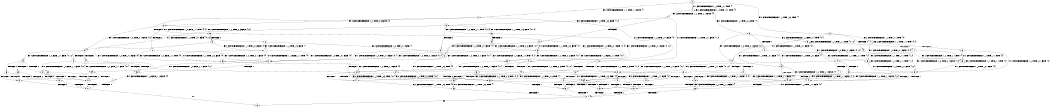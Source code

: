 digraph BCG {
size = "7, 10.5";
center = TRUE;
node [shape = circle];
0 [peripheries = 2];
0 -> 1 [label = "EX !1 !ATOMIC_EXCH_BRANCH (1, +0, TRUE, +0, 1, TRUE) !{}"];
0 -> 2 [label = "EX !2 !ATOMIC_EXCH_BRANCH (1, +1, TRUE, +1, 1, FALSE) !{}"];
0 -> 3 [label = "EX !0 !ATOMIC_EXCH_BRANCH (1, +1, TRUE, +0, 3, TRUE) !{}"];
1 -> 4 [label = "EX !2 !ATOMIC_EXCH_BRANCH (1, +1, TRUE, +1, 1, FALSE) !{1}"];
1 -> 5 [label = "EX !0 !ATOMIC_EXCH_BRANCH (1, +1, TRUE, +0, 3, TRUE) !{1}"];
1 -> 1 [label = "EX !1 !ATOMIC_EXCH_BRANCH (1, +0, TRUE, +0, 1, TRUE) !{1}"];
2 -> 6 [label = "TERMINATE !2"];
2 -> 7 [label = "EX !1 !ATOMIC_EXCH_BRANCH (1, +0, TRUE, +0, 1, FALSE) !{2}"];
2 -> 8 [label = "EX !0 !ATOMIC_EXCH_BRANCH (1, +1, TRUE, +0, 3, FALSE) !{2}"];
3 -> 9 [label = "TERMINATE !0"];
3 -> 10 [label = "EX !1 !ATOMIC_EXCH_BRANCH (1, +0, TRUE, +0, 1, FALSE) !{0}"];
3 -> 11 [label = "EX !2 !ATOMIC_EXCH_BRANCH (1, +1, TRUE, +1, 1, TRUE) !{0}"];
4 -> 12 [label = "TERMINATE !2"];
4 -> 13 [label = "EX !0 !ATOMIC_EXCH_BRANCH (1, +1, TRUE, +0, 3, FALSE) !{1, 2}"];
4 -> 7 [label = "EX !1 !ATOMIC_EXCH_BRANCH (1, +0, TRUE, +0, 1, FALSE) !{1, 2}"];
5 -> 14 [label = "TERMINATE !0"];
5 -> 15 [label = "EX !2 !ATOMIC_EXCH_BRANCH (1, +1, TRUE, +1, 1, TRUE) !{0, 1}"];
5 -> 10 [label = "EX !1 !ATOMIC_EXCH_BRANCH (1, +0, TRUE, +0, 1, FALSE) !{0, 1}"];
6 -> 16 [label = "EX !1 !ATOMIC_EXCH_BRANCH (1, +0, TRUE, +0, 1, FALSE) !{}"];
6 -> 17 [label = "EX !0 !ATOMIC_EXCH_BRANCH (1, +1, TRUE, +0, 3, FALSE) !{}"];
7 -> 18 [label = "TERMINATE !1"];
7 -> 19 [label = "TERMINATE !2"];
7 -> 20 [label = "EX !0 !ATOMIC_EXCH_BRANCH (1, +1, TRUE, +0, 3, TRUE) !{1, 2}"];
8 -> 21 [label = "TERMINATE !2"];
8 -> 22 [label = "EX !1 !ATOMIC_EXCH_BRANCH (1, +0, TRUE, +0, 1, FALSE) !{0, 2}"];
8 -> 23 [label = "EX !0 !ATOMIC_EXCH_BRANCH (1, +0, FALSE, +1, 1, TRUE) !{0, 2}"];
9 -> 24 [label = "EX !1 !ATOMIC_EXCH_BRANCH (1, +0, TRUE, +0, 1, FALSE) !{}"];
9 -> 25 [label = "EX !2 !ATOMIC_EXCH_BRANCH (1, +1, TRUE, +1, 1, TRUE) !{}"];
10 -> 26 [label = "TERMINATE !1"];
10 -> 27 [label = "TERMINATE !0"];
10 -> 20 [label = "EX !2 !ATOMIC_EXCH_BRANCH (1, +1, TRUE, +1, 1, FALSE) !{0, 1}"];
11 -> 28 [label = "TERMINATE !0"];
11 -> 29 [label = "EX !1 !ATOMIC_EXCH_BRANCH (1, +0, TRUE, +0, 1, FALSE) !{0, 2}"];
11 -> 11 [label = "EX !2 !ATOMIC_EXCH_BRANCH (1, +1, TRUE, +1, 1, TRUE) !{0, 2}"];
12 -> 16 [label = "EX !1 !ATOMIC_EXCH_BRANCH (1, +0, TRUE, +0, 1, FALSE) !{1}"];
12 -> 30 [label = "EX !0 !ATOMIC_EXCH_BRANCH (1, +1, TRUE, +0, 3, FALSE) !{1}"];
13 -> 31 [label = "TERMINATE !2"];
13 -> 22 [label = "EX !1 !ATOMIC_EXCH_BRANCH (1, +0, TRUE, +0, 1, FALSE) !{0, 1, 2}"];
13 -> 32 [label = "EX !0 !ATOMIC_EXCH_BRANCH (1, +0, FALSE, +1, 1, TRUE) !{0, 1, 2}"];
14 -> 24 [label = "EX !1 !ATOMIC_EXCH_BRANCH (1, +0, TRUE, +0, 1, FALSE) !{1}"];
14 -> 33 [label = "EX !2 !ATOMIC_EXCH_BRANCH (1, +1, TRUE, +1, 1, TRUE) !{1}"];
15 -> 34 [label = "TERMINATE !0"];
15 -> 15 [label = "EX !2 !ATOMIC_EXCH_BRANCH (1, +1, TRUE, +1, 1, TRUE) !{0, 1, 2}"];
15 -> 29 [label = "EX !1 !ATOMIC_EXCH_BRANCH (1, +0, TRUE, +0, 1, FALSE) !{0, 1, 2}"];
16 -> 35 [label = "TERMINATE !1"];
16 -> 36 [label = "EX !0 !ATOMIC_EXCH_BRANCH (1, +1, TRUE, +0, 3, TRUE) !{1}"];
17 -> 37 [label = "EX !1 !ATOMIC_EXCH_BRANCH (1, +0, TRUE, +0, 1, FALSE) !{0}"];
17 -> 38 [label = "EX !0 !ATOMIC_EXCH_BRANCH (1, +0, FALSE, +1, 1, TRUE) !{0}"];
18 -> 35 [label = "TERMINATE !2"];
18 -> 39 [label = "EX !0 !ATOMIC_EXCH_BRANCH (1, +1, TRUE, +0, 3, TRUE) !{2}"];
19 -> 35 [label = "TERMINATE !1"];
19 -> 36 [label = "EX !0 !ATOMIC_EXCH_BRANCH (1, +1, TRUE, +0, 3, TRUE) !{1}"];
20 -> 40 [label = "TERMINATE !1"];
20 -> 41 [label = "TERMINATE !2"];
20 -> 42 [label = "TERMINATE !0"];
21 -> 38 [label = "EX !0 !ATOMIC_EXCH_BRANCH (1, +0, FALSE, +1, 1, TRUE) !{0}"];
21 -> 37 [label = "EX !1 !ATOMIC_EXCH_BRANCH (1, +0, TRUE, +0, 1, FALSE) !{0}"];
22 -> 43 [label = "TERMINATE !1"];
22 -> 44 [label = "TERMINATE !2"];
22 -> 45 [label = "EX !0 !ATOMIC_EXCH_BRANCH (1, +0, FALSE, +1, 1, FALSE) !{0, 1, 2}"];
23 -> 46 [label = "TERMINATE !2"];
23 -> 47 [label = "EX !1 !ATOMIC_EXCH_BRANCH (1, +0, TRUE, +0, 1, FALSE) !{0, 2}"];
23 -> 8 [label = "EX !0 !ATOMIC_EXCH_BRANCH (1, +1, TRUE, +0, 3, FALSE) !{0, 2}"];
24 -> 48 [label = "TERMINATE !1"];
24 -> 49 [label = "EX !2 !ATOMIC_EXCH_BRANCH (1, +1, TRUE, +1, 1, FALSE) !{1}"];
25 -> 50 [label = "EX !1 !ATOMIC_EXCH_BRANCH (1, +0, TRUE, +0, 1, FALSE) !{2}"];
25 -> 25 [label = "EX !2 !ATOMIC_EXCH_BRANCH (1, +1, TRUE, +1, 1, TRUE) !{2}"];
26 -> 48 [label = "TERMINATE !0"];
26 -> 39 [label = "EX !2 !ATOMIC_EXCH_BRANCH (1, +1, TRUE, +1, 1, FALSE) !{0}"];
27 -> 48 [label = "TERMINATE !1"];
27 -> 49 [label = "EX !2 !ATOMIC_EXCH_BRANCH (1, +1, TRUE, +1, 1, FALSE) !{1}"];
28 -> 25 [label = "EX !2 !ATOMIC_EXCH_BRANCH (1, +1, TRUE, +1, 1, TRUE) !{2}"];
28 -> 50 [label = "EX !1 !ATOMIC_EXCH_BRANCH (1, +0, TRUE, +0, 1, FALSE) !{2}"];
29 -> 51 [label = "TERMINATE !1"];
29 -> 52 [label = "TERMINATE !0"];
29 -> 20 [label = "EX !2 !ATOMIC_EXCH_BRANCH (1, +1, TRUE, +1, 1, FALSE) !{0, 1, 2}"];
30 -> 37 [label = "EX !1 !ATOMIC_EXCH_BRANCH (1, +0, TRUE, +0, 1, FALSE) !{0, 1}"];
30 -> 53 [label = "EX !0 !ATOMIC_EXCH_BRANCH (1, +0, FALSE, +1, 1, TRUE) !{0, 1}"];
31 -> 37 [label = "EX !1 !ATOMIC_EXCH_BRANCH (1, +0, TRUE, +0, 1, FALSE) !{0, 1}"];
31 -> 53 [label = "EX !0 !ATOMIC_EXCH_BRANCH (1, +0, FALSE, +1, 1, TRUE) !{0, 1}"];
32 -> 54 [label = "TERMINATE !2"];
32 -> 47 [label = "EX !1 !ATOMIC_EXCH_BRANCH (1, +0, TRUE, +0, 1, FALSE) !{0, 1, 2}"];
32 -> 13 [label = "EX !0 !ATOMIC_EXCH_BRANCH (1, +1, TRUE, +0, 3, FALSE) !{0, 1, 2}"];
33 -> 33 [label = "EX !2 !ATOMIC_EXCH_BRANCH (1, +1, TRUE, +1, 1, TRUE) !{1, 2}"];
33 -> 50 [label = "EX !1 !ATOMIC_EXCH_BRANCH (1, +0, TRUE, +0, 1, FALSE) !{1, 2}"];
34 -> 33 [label = "EX !2 !ATOMIC_EXCH_BRANCH (1, +1, TRUE, +1, 1, TRUE) !{1, 2}"];
34 -> 50 [label = "EX !1 !ATOMIC_EXCH_BRANCH (1, +0, TRUE, +0, 1, FALSE) !{1, 2}"];
35 -> 55 [label = "EX !0 !ATOMIC_EXCH_BRANCH (1, +1, TRUE, +0, 3, TRUE) !{}"];
36 -> 56 [label = "TERMINATE !1"];
36 -> 57 [label = "TERMINATE !0"];
37 -> 58 [label = "TERMINATE !1"];
37 -> 59 [label = "EX !0 !ATOMIC_EXCH_BRANCH (1, +0, FALSE, +1, 1, FALSE) !{0, 1}"];
38 -> 60 [label = "EX !1 !ATOMIC_EXCH_BRANCH (1, +0, TRUE, +0, 1, FALSE) !{0}"];
38 -> 17 [label = "EX !0 !ATOMIC_EXCH_BRANCH (1, +1, TRUE, +0, 3, FALSE) !{0}"];
39 -> 56 [label = "TERMINATE !2"];
39 -> 61 [label = "TERMINATE !0"];
40 -> 56 [label = "TERMINATE !2"];
40 -> 61 [label = "TERMINATE !0"];
41 -> 56 [label = "TERMINATE !1"];
41 -> 57 [label = "TERMINATE !0"];
42 -> 61 [label = "TERMINATE !1"];
42 -> 57 [label = "TERMINATE !2"];
43 -> 62 [label = "EX !0 !ATOMIC_EXCH_BRANCH (1, +0, FALSE, +1, 1, FALSE) !{0, 2}"];
43 -> 58 [label = "TERMINATE !2"];
44 -> 59 [label = "EX !0 !ATOMIC_EXCH_BRANCH (1, +0, FALSE, +1, 1, FALSE) !{0, 1}"];
44 -> 58 [label = "TERMINATE !1"];
45 -> 63 [label = "TERMINATE !1"];
45 -> 64 [label = "TERMINATE !2"];
45 -> 65 [label = "TERMINATE !0"];
46 -> 17 [label = "EX !0 !ATOMIC_EXCH_BRANCH (1, +1, TRUE, +0, 3, FALSE) !{0}"];
46 -> 60 [label = "EX !1 !ATOMIC_EXCH_BRANCH (1, +0, TRUE, +0, 1, FALSE) !{0}"];
47 -> 66 [label = "TERMINATE !1"];
47 -> 67 [label = "TERMINATE !2"];
47 -> 20 [label = "EX !0 !ATOMIC_EXCH_BRANCH (1, +1, TRUE, +0, 3, TRUE) !{0, 1, 2}"];
48 -> 68 [label = "EX !2 !ATOMIC_EXCH_BRANCH (1, +1, TRUE, +1, 1, FALSE) !{}"];
49 -> 61 [label = "TERMINATE !1"];
49 -> 57 [label = "TERMINATE !2"];
50 -> 69 [label = "TERMINATE !1"];
50 -> 49 [label = "EX !2 !ATOMIC_EXCH_BRANCH (1, +1, TRUE, +1, 1, FALSE) !{1, 2}"];
51 -> 39 [label = "EX !2 !ATOMIC_EXCH_BRANCH (1, +1, TRUE, +1, 1, FALSE) !{0, 2}"];
51 -> 69 [label = "TERMINATE !0"];
52 -> 49 [label = "EX !2 !ATOMIC_EXCH_BRANCH (1, +1, TRUE, +1, 1, FALSE) !{1, 2}"];
52 -> 69 [label = "TERMINATE !1"];
53 -> 60 [label = "EX !1 !ATOMIC_EXCH_BRANCH (1, +0, TRUE, +0, 1, FALSE) !{0, 1}"];
53 -> 30 [label = "EX !0 !ATOMIC_EXCH_BRANCH (1, +1, TRUE, +0, 3, FALSE) !{0, 1}"];
54 -> 60 [label = "EX !1 !ATOMIC_EXCH_BRANCH (1, +0, TRUE, +0, 1, FALSE) !{0, 1}"];
54 -> 30 [label = "EX !0 !ATOMIC_EXCH_BRANCH (1, +1, TRUE, +0, 3, FALSE) !{0, 1}"];
55 -> 70 [label = "TERMINATE !0"];
56 -> 70 [label = "TERMINATE !0"];
57 -> 70 [label = "TERMINATE !1"];
58 -> 71 [label = "EX !0 !ATOMIC_EXCH_BRANCH (1, +0, FALSE, +1, 1, FALSE) !{0}"];
59 -> 72 [label = "TERMINATE !1"];
59 -> 73 [label = "TERMINATE !0"];
60 -> 74 [label = "TERMINATE !1"];
60 -> 36 [label = "EX !0 !ATOMIC_EXCH_BRANCH (1, +1, TRUE, +0, 3, TRUE) !{0, 1}"];
61 -> 70 [label = "TERMINATE !2"];
62 -> 72 [label = "TERMINATE !2"];
62 -> 75 [label = "TERMINATE !0"];
63 -> 72 [label = "TERMINATE !2"];
63 -> 75 [label = "TERMINATE !0"];
64 -> 72 [label = "TERMINATE !1"];
64 -> 73 [label = "TERMINATE !0"];
65 -> 75 [label = "TERMINATE !1"];
65 -> 73 [label = "TERMINATE !2"];
66 -> 39 [label = "EX !0 !ATOMIC_EXCH_BRANCH (1, +1, TRUE, +0, 3, TRUE) !{0, 2}"];
66 -> 74 [label = "TERMINATE !2"];
67 -> 36 [label = "EX !0 !ATOMIC_EXCH_BRANCH (1, +1, TRUE, +0, 3, TRUE) !{0, 1}"];
67 -> 74 [label = "TERMINATE !1"];
68 -> 70 [label = "TERMINATE !2"];
69 -> 68 [label = "EX !2 !ATOMIC_EXCH_BRANCH (1, +1, TRUE, +1, 1, FALSE) !{2}"];
70 -> 76 [label = "exit"];
71 -> 77 [label = "TERMINATE !0"];
72 -> 77 [label = "TERMINATE !0"];
73 -> 77 [label = "TERMINATE !1"];
74 -> 55 [label = "EX !0 !ATOMIC_EXCH_BRANCH (1, +1, TRUE, +0, 3, TRUE) !{0}"];
75 -> 77 [label = "TERMINATE !2"];
77 -> 76 [label = "exit"];
}
